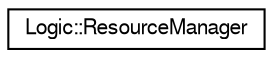digraph "Representación gráfica de la clase"
{
  edge [fontname="FreeSans",fontsize="10",labelfontname="FreeSans",labelfontsize="10"];
  node [fontname="FreeSans",fontsize="10",shape=record];
  rankdir="LR";
  Node1 [label="Logic::ResourceManager",height=0.2,width=0.4,color="black", fillcolor="white", style="filled",URL="$class_logic_1_1_resource_manager.html"];
}
